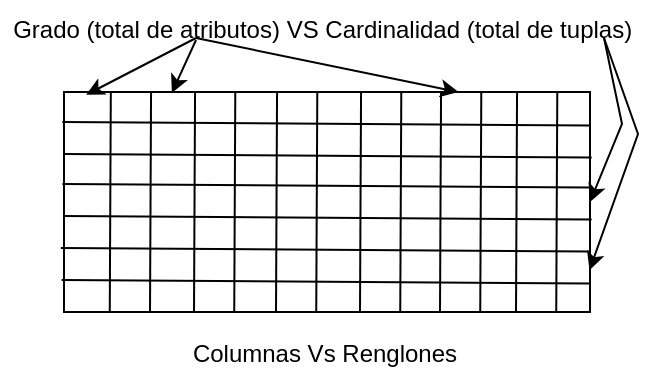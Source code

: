 <mxfile version="20.8.16" type="device"><diagram name="Page-1" id="Gmu_Zi4QR8IA23zGveVA"><mxGraphModel dx="450" dy="284" grid="0" gridSize="10" guides="1" tooltips="1" connect="1" arrows="1" fold="1" page="1" pageScale="1" pageWidth="850" pageHeight="1100" math="0" shadow="0"><root><mxCell id="0"/><mxCell id="1" parent="0"/><mxCell id="KK5pKD516uNxKLpQYC9s-22" value="Grado (total de atributos) VS Cardinalidad&amp;nbsp;(total de tuplas)&amp;nbsp;" style="text;html=1;strokeColor=none;fillColor=none;align=center;verticalAlign=middle;whiteSpace=wrap;rounded=0;" vertex="1" parent="1"><mxGeometry x="287.9" y="118" width="324.4" height="30" as="geometry"/></mxCell><mxCell id="KK5pKD516uNxKLpQYC9s-23" value="" style="group" vertex="1" connectable="0" parent="1"><mxGeometry x="317.4" y="164.0" width="265.401" height="110.22" as="geometry"/></mxCell><mxCell id="KK5pKD516uNxKLpQYC9s-1" value="" style="rounded=0;whiteSpace=wrap;html=1;" vertex="1" parent="KK5pKD516uNxKLpQYC9s-23"><mxGeometry x="1.6" y="5.684e-14" width="263" height="110" as="geometry"/></mxCell><mxCell id="KK5pKD516uNxKLpQYC9s-2" value="" style="endArrow=none;html=1;rounded=0;entryX=0.997;entryY=0.125;entryDx=0;entryDy=0;entryPerimeter=0;" edge="1" parent="KK5pKD516uNxKLpQYC9s-23"><mxGeometry width="50" height="50" relative="1" as="geometry"><mxPoint x="0.8" y="15.0" as="sourcePoint"/><mxPoint x="265.011" y="16.75" as="targetPoint"/></mxGeometry></mxCell><mxCell id="KK5pKD516uNxKLpQYC9s-3" value="" style="endArrow=none;html=1;rounded=0;entryX=0.997;entryY=0.125;entryDx=0;entryDy=0;entryPerimeter=0;" edge="1" parent="KK5pKD516uNxKLpQYC9s-23"><mxGeometry width="50" height="50" relative="1" as="geometry"><mxPoint x="1.19" y="31.0" as="sourcePoint"/><mxPoint x="265.401" y="32.75" as="targetPoint"/></mxGeometry></mxCell><mxCell id="KK5pKD516uNxKLpQYC9s-4" value="" style="endArrow=none;html=1;rounded=0;entryX=0.997;entryY=0.125;entryDx=0;entryDy=0;entryPerimeter=0;" edge="1" parent="KK5pKD516uNxKLpQYC9s-23"><mxGeometry width="50" height="50" relative="1" as="geometry"><mxPoint x="0.8" y="46.0" as="sourcePoint"/><mxPoint x="265.011" y="47.75" as="targetPoint"/></mxGeometry></mxCell><mxCell id="KK5pKD516uNxKLpQYC9s-5" value="" style="endArrow=none;html=1;rounded=0;entryX=0.997;entryY=0.125;entryDx=0;entryDy=0;entryPerimeter=0;" edge="1" parent="KK5pKD516uNxKLpQYC9s-23"><mxGeometry width="50" height="50" relative="1" as="geometry"><mxPoint x="1.19" y="62" as="sourcePoint"/><mxPoint x="265.401" y="63.75" as="targetPoint"/></mxGeometry></mxCell><mxCell id="KK5pKD516uNxKLpQYC9s-6" value="" style="endArrow=none;html=1;rounded=0;entryX=0.997;entryY=0.125;entryDx=0;entryDy=0;entryPerimeter=0;" edge="1" parent="KK5pKD516uNxKLpQYC9s-23"><mxGeometry width="50" height="50" relative="1" as="geometry"><mxPoint y="78.0" as="sourcePoint"/><mxPoint x="264.211" y="79.75" as="targetPoint"/></mxGeometry></mxCell><mxCell id="KK5pKD516uNxKLpQYC9s-7" value="" style="endArrow=none;html=1;rounded=0;entryX=0.997;entryY=0.125;entryDx=0;entryDy=0;entryPerimeter=0;" edge="1" parent="KK5pKD516uNxKLpQYC9s-23"><mxGeometry width="50" height="50" relative="1" as="geometry"><mxPoint x="0.39" y="94" as="sourcePoint"/><mxPoint x="264.601" y="95.75" as="targetPoint"/></mxGeometry></mxCell><mxCell id="KK5pKD516uNxKLpQYC9s-8" value="" style="endArrow=none;html=1;rounded=0;entryX=0.089;entryY=0.004;entryDx=0;entryDy=0;entryPerimeter=0;exitX=0.087;exitY=1.003;exitDx=0;exitDy=0;exitPerimeter=0;" edge="1" parent="KK5pKD516uNxKLpQYC9s-23" source="KK5pKD516uNxKLpQYC9s-1" target="KK5pKD516uNxKLpQYC9s-1"><mxGeometry width="50" height="50" relative="1" as="geometry"><mxPoint x="121.6" y="127.0" as="sourcePoint"/><mxPoint x="171.6" y="77.0" as="targetPoint"/></mxGeometry></mxCell><mxCell id="KK5pKD516uNxKLpQYC9s-9" value="" style="endArrow=none;html=1;rounded=0;entryX=0.089;entryY=0.004;entryDx=0;entryDy=0;entryPerimeter=0;exitX=0.087;exitY=1.003;exitDx=0;exitDy=0;exitPerimeter=0;" edge="1" parent="KK5pKD516uNxKLpQYC9s-23"><mxGeometry width="50" height="50" relative="1" as="geometry"><mxPoint x="44.601" y="110.0" as="sourcePoint"/><mxPoint x="45.127" y="0.11" as="targetPoint"/></mxGeometry></mxCell><mxCell id="KK5pKD516uNxKLpQYC9s-10" value="" style="endArrow=none;html=1;rounded=0;entryX=0.089;entryY=0.004;entryDx=0;entryDy=0;entryPerimeter=0;exitX=0.087;exitY=1.003;exitDx=0;exitDy=0;exitPerimeter=0;" edge="1" parent="KK5pKD516uNxKLpQYC9s-23"><mxGeometry width="50" height="50" relative="1" as="geometry"><mxPoint x="66.601" y="110.22" as="sourcePoint"/><mxPoint x="67.127" y="0.33" as="targetPoint"/></mxGeometry></mxCell><mxCell id="KK5pKD516uNxKLpQYC9s-11" value="" style="endArrow=none;html=1;rounded=0;entryX=0.089;entryY=0.004;entryDx=0;entryDy=0;entryPerimeter=0;exitX=0.087;exitY=1.003;exitDx=0;exitDy=0;exitPerimeter=0;" edge="1" parent="KK5pKD516uNxKLpQYC9s-23"><mxGeometry width="50" height="50" relative="1" as="geometry"><mxPoint x="86.721" y="109.89" as="sourcePoint"/><mxPoint x="87.247" as="targetPoint"/></mxGeometry></mxCell><mxCell id="KK5pKD516uNxKLpQYC9s-12" value="" style="endArrow=none;html=1;rounded=0;entryX=0.089;entryY=0.004;entryDx=0;entryDy=0;entryPerimeter=0;exitX=0.087;exitY=1.003;exitDx=0;exitDy=0;exitPerimeter=0;" edge="1" parent="KK5pKD516uNxKLpQYC9s-23"><mxGeometry width="50" height="50" relative="1" as="geometry"><mxPoint x="107.601" y="110.22" as="sourcePoint"/><mxPoint x="108.127" y="0.33" as="targetPoint"/></mxGeometry></mxCell><mxCell id="KK5pKD516uNxKLpQYC9s-13" value="" style="endArrow=none;html=1;rounded=0;entryX=0.089;entryY=0.004;entryDx=0;entryDy=0;entryPerimeter=0;exitX=0.087;exitY=1.003;exitDx=0;exitDy=0;exitPerimeter=0;" edge="1" parent="KK5pKD516uNxKLpQYC9s-23"><mxGeometry width="50" height="50" relative="1" as="geometry"><mxPoint x="127.721" y="109.89" as="sourcePoint"/><mxPoint x="128.247" as="targetPoint"/></mxGeometry></mxCell><mxCell id="KK5pKD516uNxKLpQYC9s-16" value="" style="endArrow=none;html=1;rounded=0;entryX=0.089;entryY=0.004;entryDx=0;entryDy=0;entryPerimeter=0;exitX=0.087;exitY=1.003;exitDx=0;exitDy=0;exitPerimeter=0;" edge="1" parent="KK5pKD516uNxKLpQYC9s-23"><mxGeometry width="50" height="50" relative="1" as="geometry"><mxPoint x="149.601" y="110.22" as="sourcePoint"/><mxPoint x="150.127" y="0.33" as="targetPoint"/></mxGeometry></mxCell><mxCell id="KK5pKD516uNxKLpQYC9s-17" value="" style="endArrow=none;html=1;rounded=0;entryX=0.089;entryY=0.004;entryDx=0;entryDy=0;entryPerimeter=0;exitX=0.087;exitY=1.003;exitDx=0;exitDy=0;exitPerimeter=0;" edge="1" parent="KK5pKD516uNxKLpQYC9s-23"><mxGeometry width="50" height="50" relative="1" as="geometry"><mxPoint x="169.721" y="109.89" as="sourcePoint"/><mxPoint x="170.247" as="targetPoint"/></mxGeometry></mxCell><mxCell id="KK5pKD516uNxKLpQYC9s-18" value="" style="endArrow=none;html=1;rounded=0;entryX=0.089;entryY=0.004;entryDx=0;entryDy=0;entryPerimeter=0;exitX=0.087;exitY=1.003;exitDx=0;exitDy=0;exitPerimeter=0;" edge="1" parent="KK5pKD516uNxKLpQYC9s-23"><mxGeometry width="50" height="50" relative="1" as="geometry"><mxPoint x="189.601" y="110.22" as="sourcePoint"/><mxPoint x="190.127" y="0.33" as="targetPoint"/></mxGeometry></mxCell><mxCell id="KK5pKD516uNxKLpQYC9s-19" value="" style="endArrow=none;html=1;rounded=0;entryX=0.089;entryY=0.004;entryDx=0;entryDy=0;entryPerimeter=0;exitX=0.087;exitY=1.003;exitDx=0;exitDy=0;exitPerimeter=0;" edge="1" parent="KK5pKD516uNxKLpQYC9s-23"><mxGeometry width="50" height="50" relative="1" as="geometry"><mxPoint x="209.721" y="109.89" as="sourcePoint"/><mxPoint x="210.247" as="targetPoint"/></mxGeometry></mxCell><mxCell id="KK5pKD516uNxKLpQYC9s-20" value="" style="endArrow=none;html=1;rounded=0;entryX=0.089;entryY=0.004;entryDx=0;entryDy=0;entryPerimeter=0;exitX=0.087;exitY=1.003;exitDx=0;exitDy=0;exitPerimeter=0;" edge="1" parent="KK5pKD516uNxKLpQYC9s-23"><mxGeometry width="50" height="50" relative="1" as="geometry"><mxPoint x="227.601" y="110.22" as="sourcePoint"/><mxPoint x="228.127" y="0.33" as="targetPoint"/></mxGeometry></mxCell><mxCell id="KK5pKD516uNxKLpQYC9s-21" value="" style="endArrow=none;html=1;rounded=0;entryX=0.089;entryY=0.004;entryDx=0;entryDy=0;entryPerimeter=0;exitX=0.087;exitY=1.003;exitDx=0;exitDy=0;exitPerimeter=0;" edge="1" parent="KK5pKD516uNxKLpQYC9s-23"><mxGeometry width="50" height="50" relative="1" as="geometry"><mxPoint x="247.721" y="109.89" as="sourcePoint"/><mxPoint x="248.247" as="targetPoint"/></mxGeometry></mxCell><mxCell id="KK5pKD516uNxKLpQYC9s-24" value="" style="endArrow=classic;html=1;rounded=0;entryX=0.042;entryY=0.013;entryDx=0;entryDy=0;entryPerimeter=0;" edge="1" parent="1" target="KK5pKD516uNxKLpQYC9s-1"><mxGeometry width="50" height="50" relative="1" as="geometry"><mxPoint x="385" y="137" as="sourcePoint"/><mxPoint x="328" y="151" as="targetPoint"/></mxGeometry></mxCell><mxCell id="KK5pKD516uNxKLpQYC9s-25" value="" style="endArrow=classic;html=1;rounded=0;entryX=0.205;entryY=0.004;entryDx=0;entryDy=0;entryPerimeter=0;" edge="1" parent="1" target="KK5pKD516uNxKLpQYC9s-1"><mxGeometry width="50" height="50" relative="1" as="geometry"><mxPoint x="385" y="138" as="sourcePoint"/><mxPoint x="340.046" y="175.43" as="targetPoint"/></mxGeometry></mxCell><mxCell id="KK5pKD516uNxKLpQYC9s-26" value="" style="endArrow=classic;html=1;rounded=0;entryX=0.75;entryY=0;entryDx=0;entryDy=0;" edge="1" parent="1" target="KK5pKD516uNxKLpQYC9s-1"><mxGeometry width="50" height="50" relative="1" as="geometry"><mxPoint x="385" y="137" as="sourcePoint"/><mxPoint x="350.046" y="185.43" as="targetPoint"/></mxGeometry></mxCell><mxCell id="KK5pKD516uNxKLpQYC9s-27" value="" style="endArrow=classic;html=1;rounded=0;entryX=1;entryY=0.5;entryDx=0;entryDy=0;" edge="1" parent="1" target="KK5pKD516uNxKLpQYC9s-1"><mxGeometry width="50" height="50" relative="1" as="geometry"><mxPoint x="589" y="137" as="sourcePoint"/><mxPoint x="602" y="186" as="targetPoint"/><Array as="points"><mxPoint x="598" y="180"/></Array></mxGeometry></mxCell><mxCell id="KK5pKD516uNxKLpQYC9s-28" value="" style="endArrow=classic;html=1;rounded=0;entryX=0.999;entryY=0.81;entryDx=0;entryDy=0;entryPerimeter=0;" edge="1" parent="1" target="KK5pKD516uNxKLpQYC9s-1"><mxGeometry width="50" height="50" relative="1" as="geometry"><mxPoint x="589" y="137" as="sourcePoint"/><mxPoint x="592" y="229" as="targetPoint"/><Array as="points"><mxPoint x="606" y="185"/></Array></mxGeometry></mxCell><mxCell id="KK5pKD516uNxKLpQYC9s-29" value="Columnas Vs Renglones" style="text;html=1;strokeColor=none;fillColor=none;align=center;verticalAlign=middle;whiteSpace=wrap;rounded=0;" vertex="1" parent="1"><mxGeometry x="375.43" y="280" width="149.35" height="30" as="geometry"/></mxCell></root></mxGraphModel></diagram></mxfile>